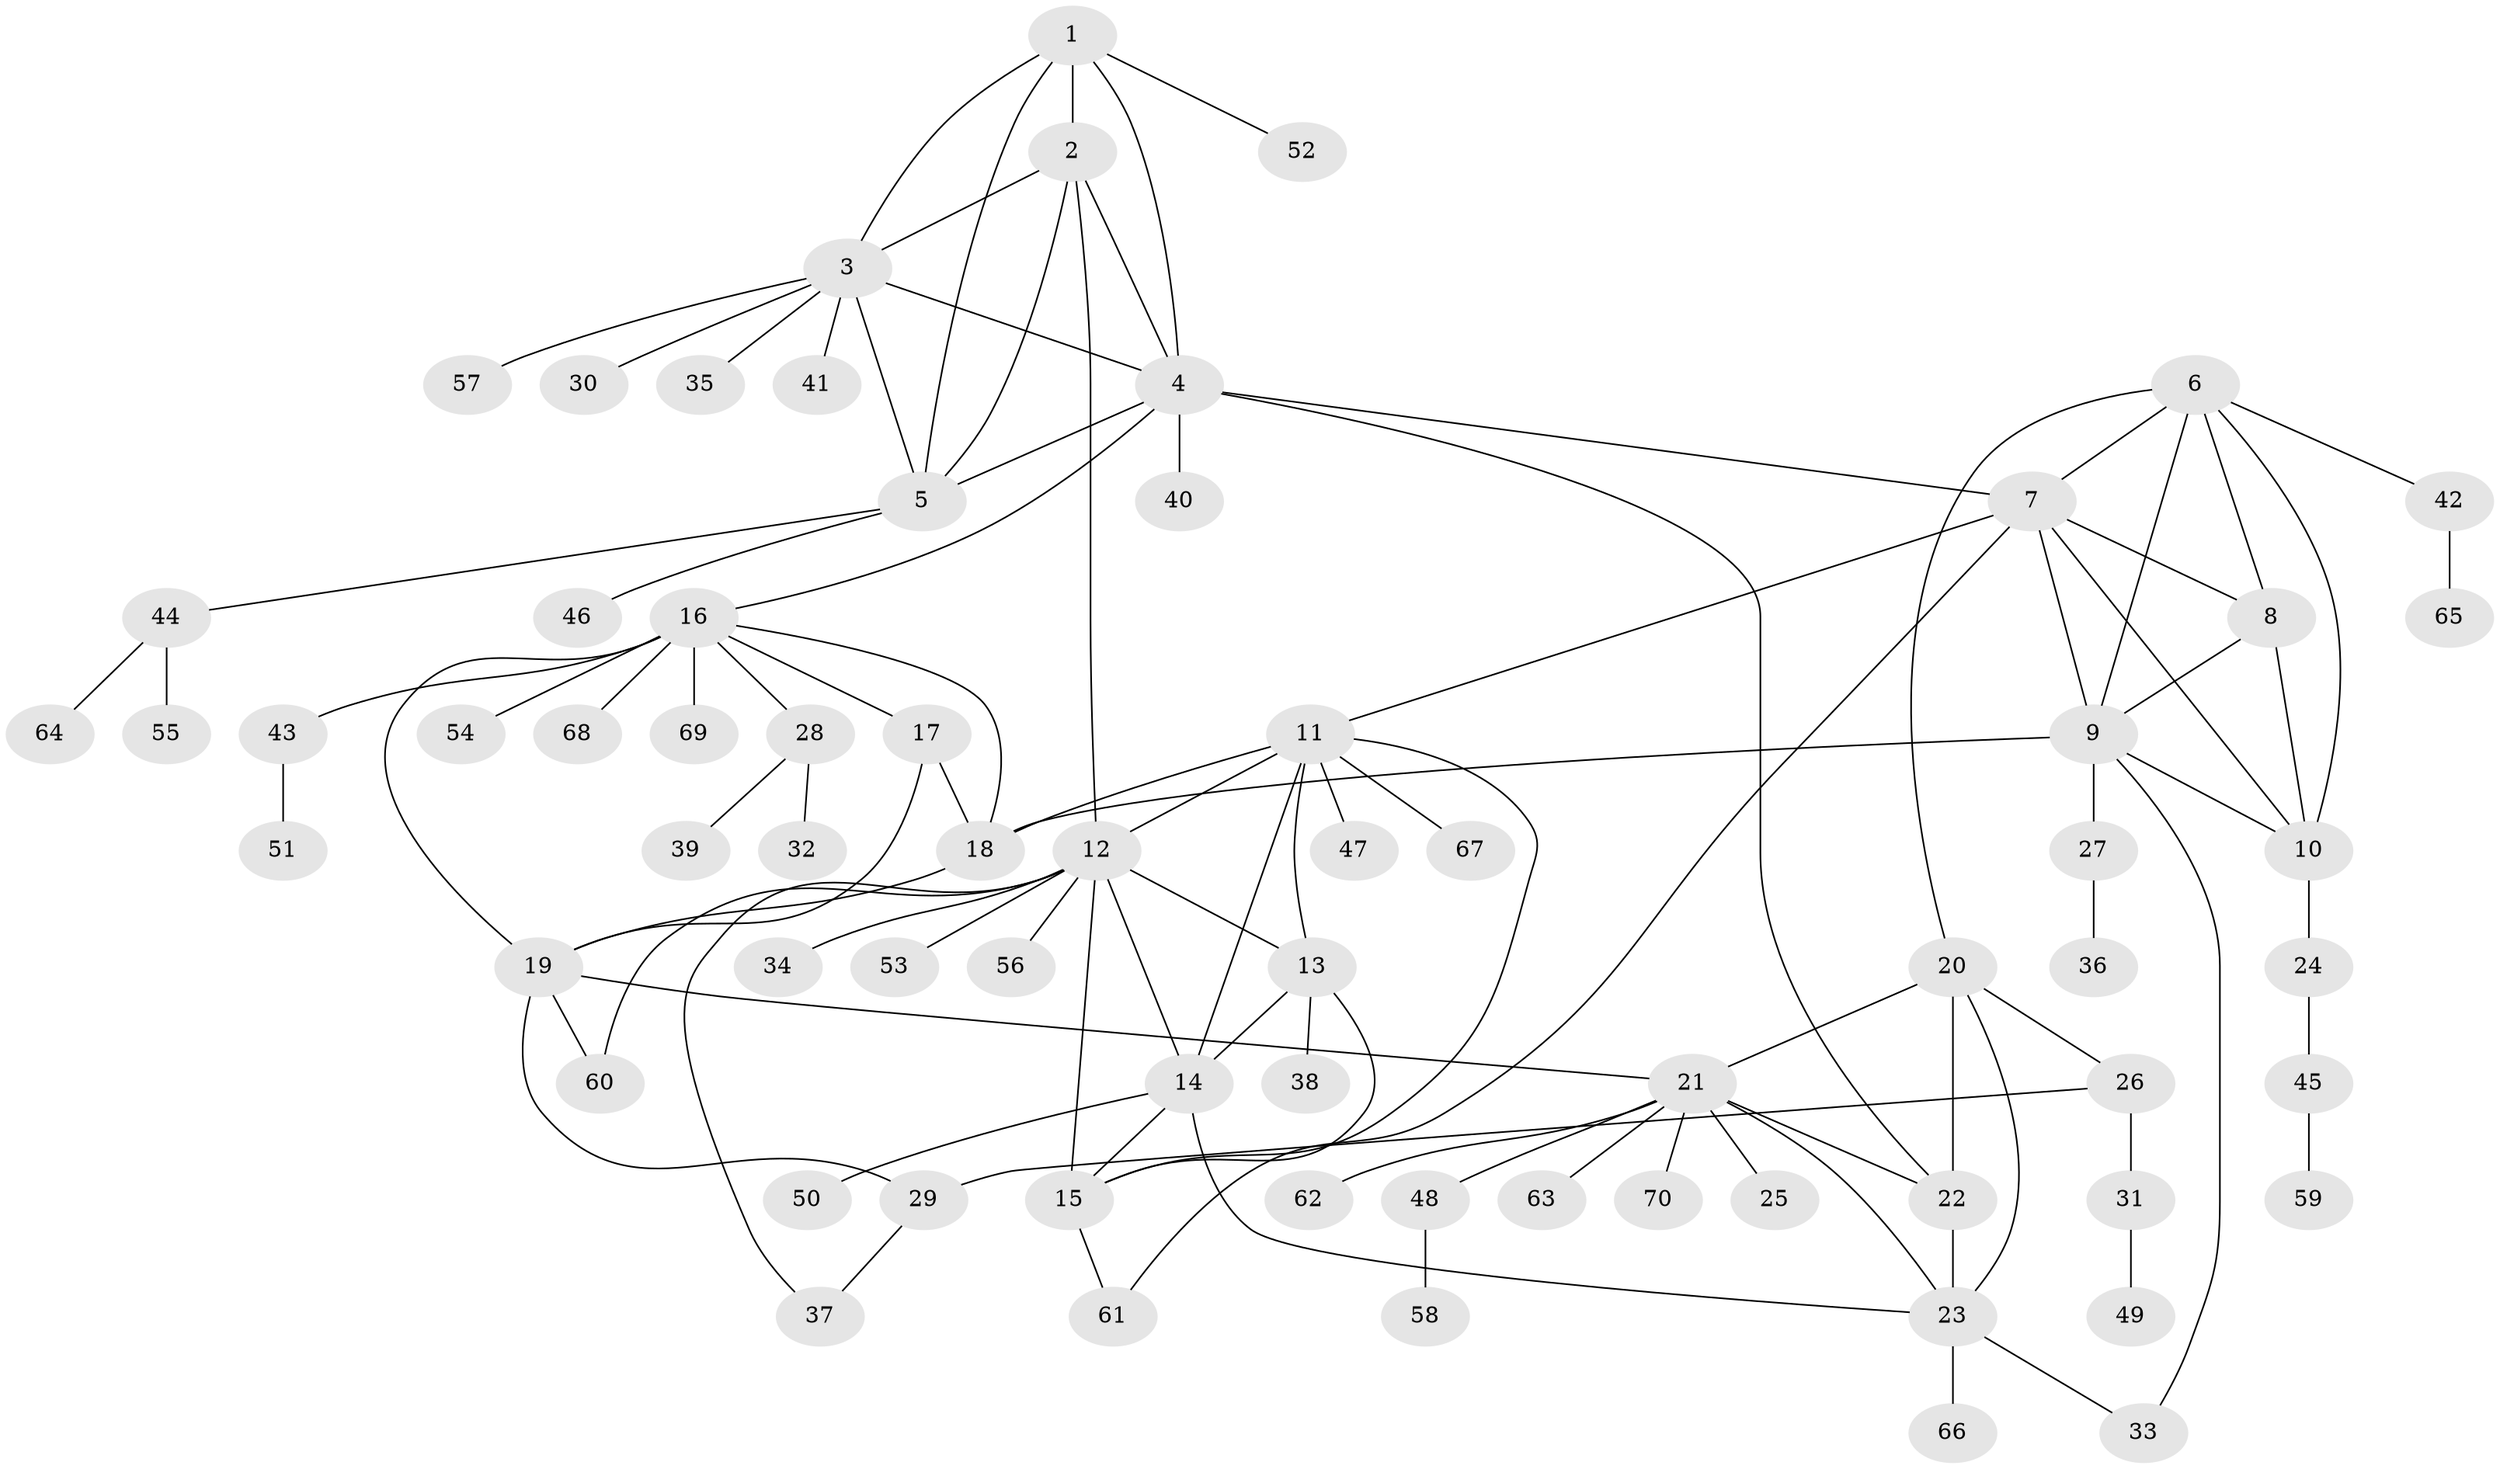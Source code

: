 // original degree distribution, {6: 0.05, 9: 0.03, 7: 0.06, 8: 0.03, 5: 0.03, 11: 0.03, 4: 0.03, 2: 0.09, 1: 0.58, 3: 0.07}
// Generated by graph-tools (version 1.1) at 2025/52/03/04/25 22:52:18]
// undirected, 70 vertices, 104 edges
graph export_dot {
  node [color=gray90,style=filled];
  1;
  2;
  3;
  4;
  5;
  6;
  7;
  8;
  9;
  10;
  11;
  12;
  13;
  14;
  15;
  16;
  17;
  18;
  19;
  20;
  21;
  22;
  23;
  24;
  25;
  26;
  27;
  28;
  29;
  30;
  31;
  32;
  33;
  34;
  35;
  36;
  37;
  38;
  39;
  40;
  41;
  42;
  43;
  44;
  45;
  46;
  47;
  48;
  49;
  50;
  51;
  52;
  53;
  54;
  55;
  56;
  57;
  58;
  59;
  60;
  61;
  62;
  63;
  64;
  65;
  66;
  67;
  68;
  69;
  70;
  1 -- 2 [weight=1.0];
  1 -- 3 [weight=1.0];
  1 -- 4 [weight=1.0];
  1 -- 5 [weight=1.0];
  1 -- 52 [weight=1.0];
  2 -- 3 [weight=1.0];
  2 -- 4 [weight=1.0];
  2 -- 5 [weight=1.0];
  2 -- 12 [weight=1.0];
  3 -- 4 [weight=1.0];
  3 -- 5 [weight=1.0];
  3 -- 30 [weight=1.0];
  3 -- 35 [weight=1.0];
  3 -- 41 [weight=1.0];
  3 -- 57 [weight=1.0];
  4 -- 5 [weight=1.0];
  4 -- 7 [weight=1.0];
  4 -- 16 [weight=1.0];
  4 -- 22 [weight=1.0];
  4 -- 40 [weight=1.0];
  5 -- 44 [weight=1.0];
  5 -- 46 [weight=1.0];
  6 -- 7 [weight=1.0];
  6 -- 8 [weight=1.0];
  6 -- 9 [weight=1.0];
  6 -- 10 [weight=1.0];
  6 -- 20 [weight=1.0];
  6 -- 42 [weight=1.0];
  7 -- 8 [weight=1.0];
  7 -- 9 [weight=1.0];
  7 -- 10 [weight=1.0];
  7 -- 11 [weight=1.0];
  7 -- 61 [weight=1.0];
  8 -- 9 [weight=1.0];
  8 -- 10 [weight=1.0];
  9 -- 10 [weight=1.0];
  9 -- 18 [weight=1.0];
  9 -- 27 [weight=1.0];
  9 -- 33 [weight=1.0];
  10 -- 24 [weight=1.0];
  11 -- 12 [weight=1.0];
  11 -- 13 [weight=1.0];
  11 -- 14 [weight=1.0];
  11 -- 15 [weight=1.0];
  11 -- 18 [weight=1.0];
  11 -- 47 [weight=1.0];
  11 -- 67 [weight=1.0];
  12 -- 13 [weight=1.0];
  12 -- 14 [weight=1.0];
  12 -- 15 [weight=1.0];
  12 -- 34 [weight=1.0];
  12 -- 37 [weight=1.0];
  12 -- 53 [weight=1.0];
  12 -- 56 [weight=1.0];
  12 -- 60 [weight=1.0];
  13 -- 14 [weight=1.0];
  13 -- 15 [weight=1.0];
  13 -- 38 [weight=1.0];
  14 -- 15 [weight=1.0];
  14 -- 23 [weight=1.0];
  14 -- 50 [weight=1.0];
  15 -- 61 [weight=1.0];
  16 -- 17 [weight=1.0];
  16 -- 18 [weight=1.0];
  16 -- 19 [weight=2.0];
  16 -- 28 [weight=1.0];
  16 -- 43 [weight=1.0];
  16 -- 54 [weight=1.0];
  16 -- 68 [weight=1.0];
  16 -- 69 [weight=1.0];
  17 -- 18 [weight=1.0];
  17 -- 19 [weight=3.0];
  18 -- 19 [weight=2.0];
  19 -- 21 [weight=1.0];
  19 -- 29 [weight=1.0];
  19 -- 60 [weight=1.0];
  20 -- 21 [weight=1.0];
  20 -- 22 [weight=2.0];
  20 -- 23 [weight=1.0];
  20 -- 26 [weight=1.0];
  21 -- 22 [weight=2.0];
  21 -- 23 [weight=1.0];
  21 -- 25 [weight=1.0];
  21 -- 48 [weight=1.0];
  21 -- 62 [weight=1.0];
  21 -- 63 [weight=1.0];
  21 -- 70 [weight=1.0];
  22 -- 23 [weight=2.0];
  23 -- 33 [weight=1.0];
  23 -- 66 [weight=1.0];
  24 -- 45 [weight=1.0];
  26 -- 29 [weight=1.0];
  26 -- 31 [weight=1.0];
  27 -- 36 [weight=1.0];
  28 -- 32 [weight=1.0];
  28 -- 39 [weight=1.0];
  29 -- 37 [weight=1.0];
  31 -- 49 [weight=1.0];
  42 -- 65 [weight=1.0];
  43 -- 51 [weight=1.0];
  44 -- 55 [weight=1.0];
  44 -- 64 [weight=1.0];
  45 -- 59 [weight=1.0];
  48 -- 58 [weight=1.0];
}
